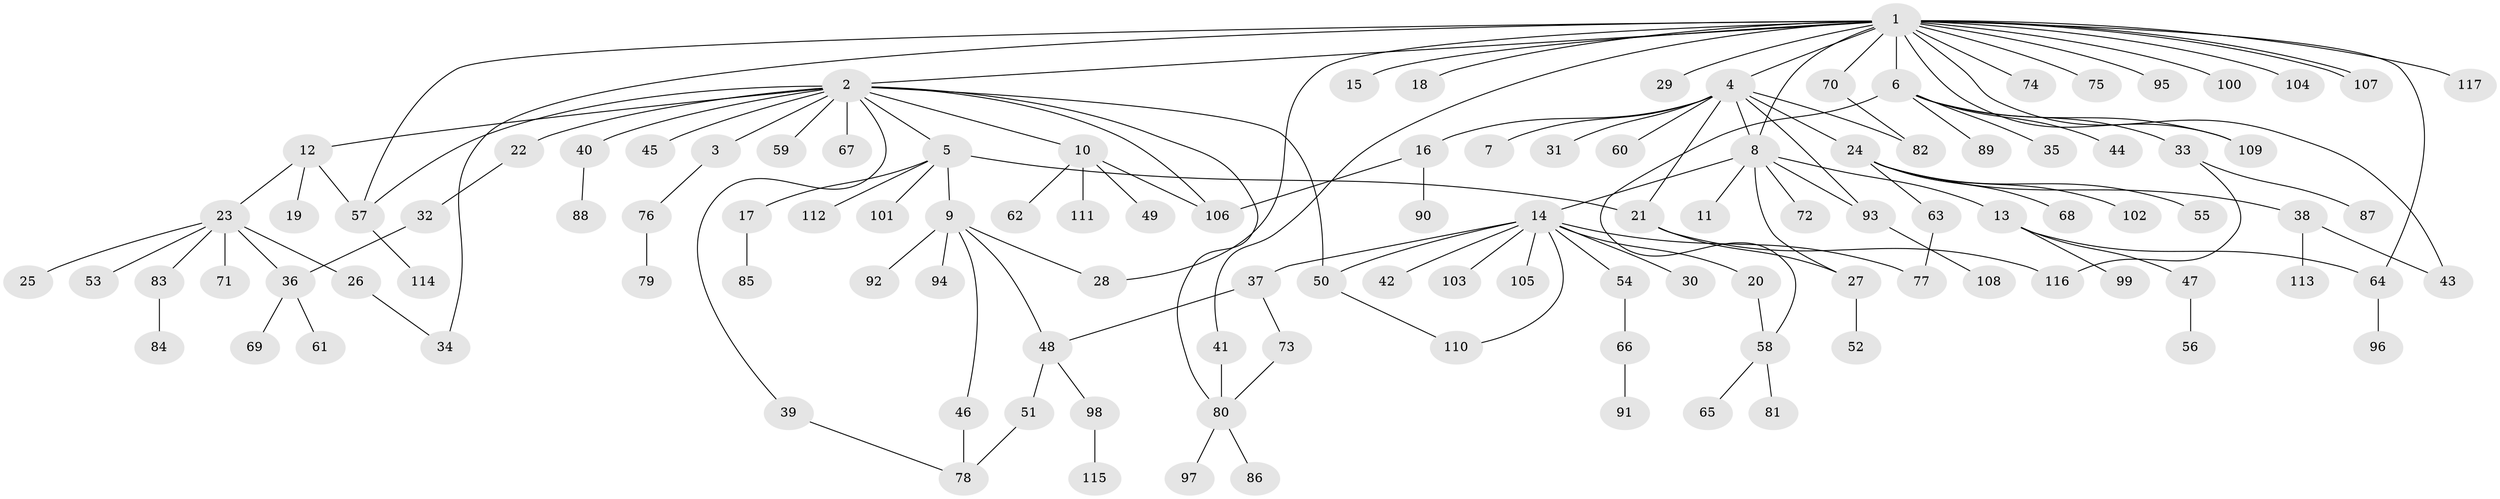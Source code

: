 // Generated by graph-tools (version 1.1) at 2025/11/02/27/25 16:11:13]
// undirected, 117 vertices, 142 edges
graph export_dot {
graph [start="1"]
  node [color=gray90,style=filled];
  1;
  2;
  3;
  4;
  5;
  6;
  7;
  8;
  9;
  10;
  11;
  12;
  13;
  14;
  15;
  16;
  17;
  18;
  19;
  20;
  21;
  22;
  23;
  24;
  25;
  26;
  27;
  28;
  29;
  30;
  31;
  32;
  33;
  34;
  35;
  36;
  37;
  38;
  39;
  40;
  41;
  42;
  43;
  44;
  45;
  46;
  47;
  48;
  49;
  50;
  51;
  52;
  53;
  54;
  55;
  56;
  57;
  58;
  59;
  60;
  61;
  62;
  63;
  64;
  65;
  66;
  67;
  68;
  69;
  70;
  71;
  72;
  73;
  74;
  75;
  76;
  77;
  78;
  79;
  80;
  81;
  82;
  83;
  84;
  85;
  86;
  87;
  88;
  89;
  90;
  91;
  92;
  93;
  94;
  95;
  96;
  97;
  98;
  99;
  100;
  101;
  102;
  103;
  104;
  105;
  106;
  107;
  108;
  109;
  110;
  111;
  112;
  113;
  114;
  115;
  116;
  117;
  1 -- 2;
  1 -- 4;
  1 -- 6;
  1 -- 8;
  1 -- 15;
  1 -- 18;
  1 -- 28;
  1 -- 29;
  1 -- 34;
  1 -- 41;
  1 -- 43;
  1 -- 57;
  1 -- 64;
  1 -- 70;
  1 -- 74;
  1 -- 75;
  1 -- 95;
  1 -- 100;
  1 -- 104;
  1 -- 107;
  1 -- 107;
  1 -- 109;
  1 -- 117;
  2 -- 3;
  2 -- 5;
  2 -- 10;
  2 -- 12;
  2 -- 22;
  2 -- 39;
  2 -- 40;
  2 -- 45;
  2 -- 50;
  2 -- 57;
  2 -- 59;
  2 -- 67;
  2 -- 80;
  2 -- 106;
  3 -- 76;
  4 -- 7;
  4 -- 8;
  4 -- 16;
  4 -- 21;
  4 -- 24;
  4 -- 31;
  4 -- 60;
  4 -- 82;
  4 -- 93;
  5 -- 9;
  5 -- 17;
  5 -- 21;
  5 -- 101;
  5 -- 112;
  6 -- 33;
  6 -- 35;
  6 -- 44;
  6 -- 58;
  6 -- 89;
  6 -- 109;
  8 -- 11;
  8 -- 13;
  8 -- 14;
  8 -- 27;
  8 -- 72;
  8 -- 93;
  9 -- 28;
  9 -- 46;
  9 -- 48;
  9 -- 92;
  9 -- 94;
  10 -- 49;
  10 -- 62;
  10 -- 106;
  10 -- 111;
  12 -- 19;
  12 -- 23;
  12 -- 57;
  13 -- 47;
  13 -- 64;
  13 -- 99;
  14 -- 20;
  14 -- 30;
  14 -- 37;
  14 -- 42;
  14 -- 50;
  14 -- 54;
  14 -- 77;
  14 -- 103;
  14 -- 105;
  14 -- 110;
  16 -- 90;
  16 -- 106;
  17 -- 85;
  20 -- 58;
  21 -- 27;
  21 -- 116;
  22 -- 32;
  23 -- 25;
  23 -- 26;
  23 -- 36;
  23 -- 53;
  23 -- 71;
  23 -- 83;
  24 -- 38;
  24 -- 55;
  24 -- 63;
  24 -- 68;
  24 -- 102;
  26 -- 34;
  27 -- 52;
  32 -- 36;
  33 -- 87;
  33 -- 116;
  36 -- 61;
  36 -- 69;
  37 -- 48;
  37 -- 73;
  38 -- 43;
  38 -- 113;
  39 -- 78;
  40 -- 88;
  41 -- 80;
  46 -- 78;
  47 -- 56;
  48 -- 51;
  48 -- 98;
  50 -- 110;
  51 -- 78;
  54 -- 66;
  57 -- 114;
  58 -- 65;
  58 -- 81;
  63 -- 77;
  64 -- 96;
  66 -- 91;
  70 -- 82;
  73 -- 80;
  76 -- 79;
  80 -- 86;
  80 -- 97;
  83 -- 84;
  93 -- 108;
  98 -- 115;
}
